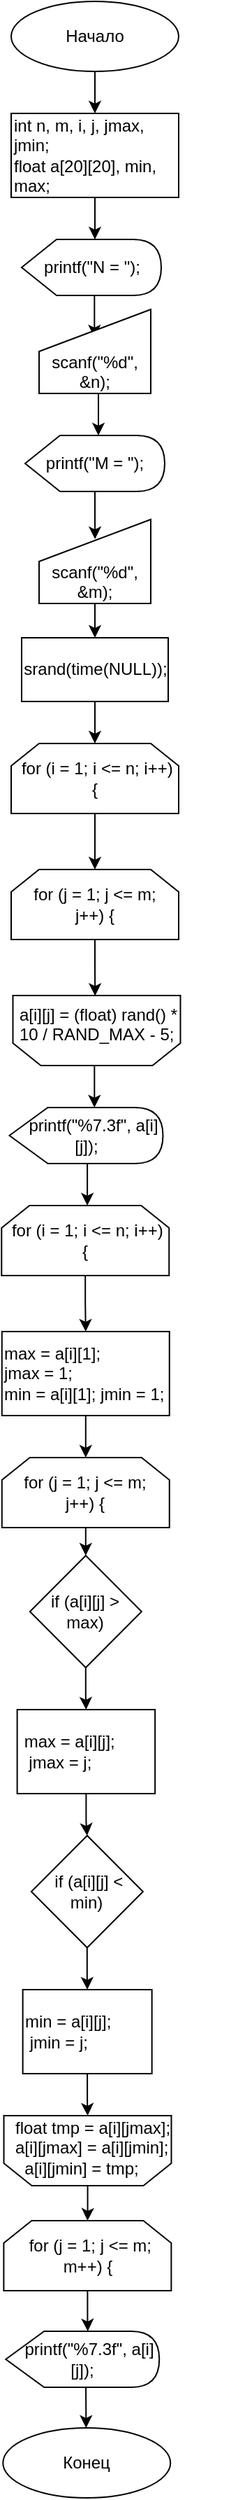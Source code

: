 <mxfile version="15.9.4" type="github">
  <diagram id="C5RBs43oDa-KdzZeNtuy" name="Page-1">
    <mxGraphModel dx="757" dy="530" grid="1" gridSize="10" guides="1" tooltips="1" connect="1" arrows="1" fold="1" page="1" pageScale="1" pageWidth="827" pageHeight="1169" math="0" shadow="0">
      <root>
        <mxCell id="WIyWlLk6GJQsqaUBKTNV-0" />
        <mxCell id="WIyWlLk6GJQsqaUBKTNV-1" parent="WIyWlLk6GJQsqaUBKTNV-0" />
        <mxCell id="GAspWeQBVxfoSVD6iFe_-47" style="edgeStyle=orthogonalEdgeStyle;rounded=0;orthogonalLoop=1;jettySize=auto;html=1;entryX=0;entryY=0;entryDx=52.5;entryDy=0;entryPerimeter=0;" edge="1" parent="WIyWlLk6GJQsqaUBKTNV-1">
          <mxGeometry relative="1" as="geometry">
            <mxPoint x="249.66" y="280" as="sourcePoint" />
            <mxPoint x="249.66" y="310" as="targetPoint" />
          </mxGeometry>
        </mxCell>
        <mxCell id="GAspWeQBVxfoSVD6iFe_-44" style="edgeStyle=orthogonalEdgeStyle;rounded=0;orthogonalLoop=1;jettySize=auto;html=1;entryX=0.5;entryY=0;entryDx=0;entryDy=0;" edge="1" parent="WIyWlLk6GJQsqaUBKTNV-1" source="GAspWeQBVxfoSVD6iFe_-0" target="GAspWeQBVxfoSVD6iFe_-2">
          <mxGeometry relative="1" as="geometry" />
        </mxCell>
        <mxCell id="GAspWeQBVxfoSVD6iFe_-0" value="Начало" style="ellipse;whiteSpace=wrap;html=1;" vertex="1" parent="WIyWlLk6GJQsqaUBKTNV-1">
          <mxGeometry x="190" y="70" width="120" height="50" as="geometry" />
        </mxCell>
        <mxCell id="GAspWeQBVxfoSVD6iFe_-46" style="edgeStyle=orthogonalEdgeStyle;rounded=0;orthogonalLoop=1;jettySize=auto;html=1;entryX=0;entryY=0;entryDx=52.5;entryDy=0;entryPerimeter=0;" edge="1" parent="WIyWlLk6GJQsqaUBKTNV-1" source="GAspWeQBVxfoSVD6iFe_-2" target="GAspWeQBVxfoSVD6iFe_-4">
          <mxGeometry relative="1" as="geometry" />
        </mxCell>
        <mxCell id="GAspWeQBVxfoSVD6iFe_-2" value="&lt;div&gt;int n, m, i, j, jmax, jmin;&lt;/div&gt;&lt;div&gt;float a[20][20], min, max;&lt;/div&gt;" style="rounded=0;whiteSpace=wrap;html=1;align=left;" vertex="1" parent="WIyWlLk6GJQsqaUBKTNV-1">
          <mxGeometry x="190" y="150" width="120" height="60" as="geometry" />
        </mxCell>
        <mxCell id="GAspWeQBVxfoSVD6iFe_-4" value="&lt;div&gt;&amp;nbsp;printf(&quot;N = &quot;);&amp;nbsp;&lt;/div&gt;" style="shape=display;whiteSpace=wrap;html=1;" vertex="1" parent="WIyWlLk6GJQsqaUBKTNV-1">
          <mxGeometry x="197.5" y="240" width="100" height="40" as="geometry" />
        </mxCell>
        <mxCell id="GAspWeQBVxfoSVD6iFe_-50" style="edgeStyle=orthogonalEdgeStyle;rounded=0;orthogonalLoop=1;jettySize=auto;html=1;exitX=0.5;exitY=1;exitDx=0;exitDy=0;entryX=0;entryY=0;entryDx=52.5;entryDy=0;entryPerimeter=0;" edge="1" parent="WIyWlLk6GJQsqaUBKTNV-1" source="GAspWeQBVxfoSVD6iFe_-5" target="GAspWeQBVxfoSVD6iFe_-6">
          <mxGeometry relative="1" as="geometry" />
        </mxCell>
        <mxCell id="GAspWeQBVxfoSVD6iFe_-5" value="&lt;br&gt;&lt;br&gt;scanf(&quot;%d&quot;, &amp;amp;n);" style="shape=manualInput;whiteSpace=wrap;html=1;" vertex="1" parent="WIyWlLk6GJQsqaUBKTNV-1">
          <mxGeometry x="210" y="290" width="80" height="60" as="geometry" />
        </mxCell>
        <mxCell id="GAspWeQBVxfoSVD6iFe_-52" style="edgeStyle=orthogonalEdgeStyle;rounded=0;orthogonalLoop=1;jettySize=auto;html=1;entryX=0.501;entryY=0.234;entryDx=0;entryDy=0;entryPerimeter=0;" edge="1" parent="WIyWlLk6GJQsqaUBKTNV-1" source="GAspWeQBVxfoSVD6iFe_-6" target="GAspWeQBVxfoSVD6iFe_-7">
          <mxGeometry relative="1" as="geometry" />
        </mxCell>
        <mxCell id="GAspWeQBVxfoSVD6iFe_-6" value="&lt;div&gt;&amp;nbsp;printf(&quot;M = &quot;);&amp;nbsp;&lt;/div&gt;" style="shape=display;whiteSpace=wrap;html=1;" vertex="1" parent="WIyWlLk6GJQsqaUBKTNV-1">
          <mxGeometry x="200" y="380" width="100" height="40" as="geometry" />
        </mxCell>
        <mxCell id="GAspWeQBVxfoSVD6iFe_-53" style="edgeStyle=orthogonalEdgeStyle;rounded=0;orthogonalLoop=1;jettySize=auto;html=1;entryX=0.5;entryY=0;entryDx=0;entryDy=0;" edge="1" parent="WIyWlLk6GJQsqaUBKTNV-1" source="GAspWeQBVxfoSVD6iFe_-7" target="GAspWeQBVxfoSVD6iFe_-8">
          <mxGeometry relative="1" as="geometry" />
        </mxCell>
        <mxCell id="GAspWeQBVxfoSVD6iFe_-7" value="&lt;br&gt;&lt;br&gt;scanf(&quot;%d&quot;, &amp;amp;m);" style="shape=manualInput;whiteSpace=wrap;html=1;" vertex="1" parent="WIyWlLk6GJQsqaUBKTNV-1">
          <mxGeometry x="210" y="440" width="80" height="60" as="geometry" />
        </mxCell>
        <mxCell id="GAspWeQBVxfoSVD6iFe_-54" style="edgeStyle=orthogonalEdgeStyle;rounded=0;orthogonalLoop=1;jettySize=auto;html=1;entryX=0.5;entryY=0;entryDx=0;entryDy=0;" edge="1" parent="WIyWlLk6GJQsqaUBKTNV-1" source="GAspWeQBVxfoSVD6iFe_-8" target="GAspWeQBVxfoSVD6iFe_-9">
          <mxGeometry relative="1" as="geometry" />
        </mxCell>
        <mxCell id="GAspWeQBVxfoSVD6iFe_-8" value="srand(time(NULL));" style="rounded=0;whiteSpace=wrap;html=1;" vertex="1" parent="WIyWlLk6GJQsqaUBKTNV-1">
          <mxGeometry x="197.5" y="524.5" width="105" height="45.5" as="geometry" />
        </mxCell>
        <mxCell id="GAspWeQBVxfoSVD6iFe_-55" style="edgeStyle=orthogonalEdgeStyle;rounded=0;orthogonalLoop=1;jettySize=auto;html=1;entryX=0.5;entryY=0;entryDx=0;entryDy=0;" edge="1" parent="WIyWlLk6GJQsqaUBKTNV-1" source="GAspWeQBVxfoSVD6iFe_-9" target="GAspWeQBVxfoSVD6iFe_-10">
          <mxGeometry relative="1" as="geometry" />
        </mxCell>
        <mxCell id="GAspWeQBVxfoSVD6iFe_-9" value="&lt;div&gt;&amp;nbsp;for (i = 1; i &amp;lt;= n; i++) {&lt;/div&gt;" style="shape=loopLimit;whiteSpace=wrap;html=1;" vertex="1" parent="WIyWlLk6GJQsqaUBKTNV-1">
          <mxGeometry x="190" y="600" width="120" height="50" as="geometry" />
        </mxCell>
        <mxCell id="GAspWeQBVxfoSVD6iFe_-57" style="edgeStyle=orthogonalEdgeStyle;rounded=0;orthogonalLoop=1;jettySize=auto;html=1;entryX=0.451;entryY=0.007;entryDx=0;entryDy=0;entryPerimeter=0;" edge="1" parent="WIyWlLk6GJQsqaUBKTNV-1" source="GAspWeQBVxfoSVD6iFe_-10" target="GAspWeQBVxfoSVD6iFe_-12">
          <mxGeometry relative="1" as="geometry" />
        </mxCell>
        <mxCell id="GAspWeQBVxfoSVD6iFe_-10" value="&lt;div&gt;&amp;nbsp;for (j = 1; j &amp;lt;= m;&amp;nbsp;&lt;/div&gt;&lt;div&gt;j++) {&lt;/div&gt;" style="shape=loopLimit;whiteSpace=wrap;html=1;" vertex="1" parent="WIyWlLk6GJQsqaUBKTNV-1">
          <mxGeometry x="190" y="690" width="120" height="50" as="geometry" />
        </mxCell>
        <mxCell id="GAspWeQBVxfoSVD6iFe_-68" value="" style="edgeStyle=orthogonalEdgeStyle;rounded=0;orthogonalLoop=1;jettySize=auto;html=1;" edge="1" parent="WIyWlLk6GJQsqaUBKTNV-1" source="GAspWeQBVxfoSVD6iFe_-13" target="GAspWeQBVxfoSVD6iFe_-14">
          <mxGeometry relative="1" as="geometry" />
        </mxCell>
        <mxCell id="GAspWeQBVxfoSVD6iFe_-13" value="&lt;div&gt;&amp;nbsp;for (i = 1; i &amp;lt;= n; i++) {&lt;/div&gt;" style="shape=loopLimit;whiteSpace=wrap;html=1;" vertex="1" parent="WIyWlLk6GJQsqaUBKTNV-1">
          <mxGeometry x="183.13" y="930" width="120" height="50" as="geometry" />
        </mxCell>
        <mxCell id="GAspWeQBVxfoSVD6iFe_-69" value="" style="edgeStyle=orthogonalEdgeStyle;rounded=0;orthogonalLoop=1;jettySize=auto;html=1;" edge="1" parent="WIyWlLk6GJQsqaUBKTNV-1" source="GAspWeQBVxfoSVD6iFe_-14" target="GAspWeQBVxfoSVD6iFe_-18">
          <mxGeometry relative="1" as="geometry" />
        </mxCell>
        <mxCell id="GAspWeQBVxfoSVD6iFe_-14" value="&lt;div&gt;max = a[i][1];&lt;/div&gt;&lt;div&gt;jmax = 1;&lt;/div&gt;&lt;div&gt;min = a[i][1]; jmin = 1;&lt;/div&gt;" style="rounded=0;whiteSpace=wrap;html=1;align=left;" vertex="1" parent="WIyWlLk6GJQsqaUBKTNV-1">
          <mxGeometry x="183.38" y="1020" width="120" height="60" as="geometry" />
        </mxCell>
        <mxCell id="GAspWeQBVxfoSVD6iFe_-15" value="" style="group" vertex="1" connectable="0" parent="WIyWlLk6GJQsqaUBKTNV-1">
          <mxGeometry x="191.25" y="780" width="127.5" height="50" as="geometry" />
        </mxCell>
        <mxCell id="GAspWeQBVxfoSVD6iFe_-11" value="" style="shape=loopLimit;whiteSpace=wrap;html=1;rotation=-180;" vertex="1" parent="GAspWeQBVxfoSVD6iFe_-15">
          <mxGeometry width="120" height="50" as="geometry" />
        </mxCell>
        <mxCell id="GAspWeQBVxfoSVD6iFe_-12" value="a[i][j] = (float) rand() * 10 / RAND_MAX - 5;" style="text;whiteSpace=wrap;html=1;" vertex="1" parent="GAspWeQBVxfoSVD6iFe_-15">
          <mxGeometry x="2.5" width="125" height="35.714" as="geometry" />
        </mxCell>
        <mxCell id="GAspWeQBVxfoSVD6iFe_-16" style="edgeStyle=orthogonalEdgeStyle;rounded=0;orthogonalLoop=1;jettySize=auto;html=1;exitX=0.5;exitY=1;exitDx=0;exitDy=0;" edge="1" parent="GAspWeQBVxfoSVD6iFe_-15" source="GAspWeQBVxfoSVD6iFe_-12" target="GAspWeQBVxfoSVD6iFe_-12">
          <mxGeometry relative="1" as="geometry" />
        </mxCell>
        <mxCell id="GAspWeQBVxfoSVD6iFe_-22" style="edgeStyle=orthogonalEdgeStyle;rounded=0;orthogonalLoop=1;jettySize=auto;html=1;exitX=0.5;exitY=0;exitDx=0;exitDy=0;" edge="1" parent="GAspWeQBVxfoSVD6iFe_-15" source="GAspWeQBVxfoSVD6iFe_-11" target="GAspWeQBVxfoSVD6iFe_-11">
          <mxGeometry relative="1" as="geometry" />
        </mxCell>
        <mxCell id="GAspWeQBVxfoSVD6iFe_-73" value="" style="edgeStyle=orthogonalEdgeStyle;rounded=0;orthogonalLoop=1;jettySize=auto;html=1;" edge="1" parent="WIyWlLk6GJQsqaUBKTNV-1" source="GAspWeQBVxfoSVD6iFe_-18" target="GAspWeQBVxfoSVD6iFe_-19">
          <mxGeometry relative="1" as="geometry" />
        </mxCell>
        <mxCell id="GAspWeQBVxfoSVD6iFe_-18" value="&lt;div&gt;&amp;nbsp;for (j = 1; j &amp;lt;= m;&amp;nbsp;&lt;/div&gt;&lt;div&gt;j++) {&lt;/div&gt;" style="shape=loopLimit;whiteSpace=wrap;html=1;" vertex="1" parent="WIyWlLk6GJQsqaUBKTNV-1">
          <mxGeometry x="183.38" y="1110" width="120" height="50" as="geometry" />
        </mxCell>
        <mxCell id="GAspWeQBVxfoSVD6iFe_-74" value="" style="edgeStyle=orthogonalEdgeStyle;rounded=0;orthogonalLoop=1;jettySize=auto;html=1;" edge="1" parent="WIyWlLk6GJQsqaUBKTNV-1" source="GAspWeQBVxfoSVD6iFe_-19" target="GAspWeQBVxfoSVD6iFe_-21">
          <mxGeometry relative="1" as="geometry" />
        </mxCell>
        <mxCell id="GAspWeQBVxfoSVD6iFe_-19" value="if (a[i][j] &amp;gt; max)" style="rhombus;whiteSpace=wrap;html=1;" vertex="1" parent="WIyWlLk6GJQsqaUBKTNV-1">
          <mxGeometry x="203.44" y="1180" width="80" height="80" as="geometry" />
        </mxCell>
        <mxCell id="GAspWeQBVxfoSVD6iFe_-75" value="" style="edgeStyle=orthogonalEdgeStyle;rounded=0;orthogonalLoop=1;jettySize=auto;html=1;" edge="1" parent="WIyWlLk6GJQsqaUBKTNV-1" source="GAspWeQBVxfoSVD6iFe_-21" target="GAspWeQBVxfoSVD6iFe_-24">
          <mxGeometry relative="1" as="geometry" />
        </mxCell>
        <mxCell id="GAspWeQBVxfoSVD6iFe_-21" value="&lt;div&gt;&amp;nbsp;max = a[i][j];&lt;/div&gt;&lt;div&gt;&amp;nbsp; jmax = j;&lt;/div&gt;" style="rounded=0;whiteSpace=wrap;html=1;align=left;" vertex="1" parent="WIyWlLk6GJQsqaUBKTNV-1">
          <mxGeometry x="194.32" y="1290" width="98.75" height="60" as="geometry" />
        </mxCell>
        <mxCell id="GAspWeQBVxfoSVD6iFe_-23" value="&lt;span style=&quot;text-align: left&quot;&gt;&amp;nbsp; &amp;nbsp;printf(&quot;%7.3f&quot;, a[i][j]);&lt;/span&gt;" style="shape=display;whiteSpace=wrap;html=1;" vertex="1" parent="WIyWlLk6GJQsqaUBKTNV-1">
          <mxGeometry x="188.75" y="860" width="110" height="40" as="geometry" />
        </mxCell>
        <mxCell id="GAspWeQBVxfoSVD6iFe_-76" value="" style="edgeStyle=orthogonalEdgeStyle;rounded=0;orthogonalLoop=1;jettySize=auto;html=1;" edge="1" parent="WIyWlLk6GJQsqaUBKTNV-1" source="GAspWeQBVxfoSVD6iFe_-24" target="GAspWeQBVxfoSVD6iFe_-25">
          <mxGeometry relative="1" as="geometry" />
        </mxCell>
        <mxCell id="GAspWeQBVxfoSVD6iFe_-24" value="&amp;nbsp;if (a[i][j] &amp;lt; min)" style="rhombus;whiteSpace=wrap;html=1;" vertex="1" parent="WIyWlLk6GJQsqaUBKTNV-1">
          <mxGeometry x="204.44" y="1380" width="80" height="80" as="geometry" />
        </mxCell>
        <mxCell id="GAspWeQBVxfoSVD6iFe_-77" value="" style="edgeStyle=orthogonalEdgeStyle;rounded=0;orthogonalLoop=1;jettySize=auto;html=1;" edge="1" parent="WIyWlLk6GJQsqaUBKTNV-1" source="GAspWeQBVxfoSVD6iFe_-25" target="GAspWeQBVxfoSVD6iFe_-28">
          <mxGeometry relative="1" as="geometry" />
        </mxCell>
        <mxCell id="GAspWeQBVxfoSVD6iFe_-25" value="&lt;div&gt;min = a[i][j];&lt;/div&gt;&lt;div&gt;&amp;nbsp;jmin = j;&lt;/div&gt;" style="rounded=0;whiteSpace=wrap;html=1;align=left;" vertex="1" parent="WIyWlLk6GJQsqaUBKTNV-1">
          <mxGeometry x="198.32" y="1490" width="92.5" height="60" as="geometry" />
        </mxCell>
        <mxCell id="GAspWeQBVxfoSVD6iFe_-27" value="" style="group" vertex="1" connectable="0" parent="WIyWlLk6GJQsqaUBKTNV-1">
          <mxGeometry x="191" y="1600" width="160" height="55" as="geometry" />
        </mxCell>
        <mxCell id="GAspWeQBVxfoSVD6iFe_-28" value="" style="shape=loopLimit;whiteSpace=wrap;html=1;rotation=-180;" vertex="1" parent="GAspWeQBVxfoSVD6iFe_-27">
          <mxGeometry x="-6.25" y="-20" width="120" height="50" as="geometry" />
        </mxCell>
        <mxCell id="GAspWeQBVxfoSVD6iFe_-30" style="edgeStyle=orthogonalEdgeStyle;rounded=0;orthogonalLoop=1;jettySize=auto;html=1;exitX=0.5;exitY=1;exitDx=0;exitDy=0;" edge="1" parent="GAspWeQBVxfoSVD6iFe_-27">
          <mxGeometry relative="1" as="geometry">
            <mxPoint x="63.75" y="15.714" as="sourcePoint" />
            <mxPoint x="63.75" y="15.714" as="targetPoint" />
          </mxGeometry>
        </mxCell>
        <mxCell id="GAspWeQBVxfoSVD6iFe_-31" style="edgeStyle=orthogonalEdgeStyle;rounded=0;orthogonalLoop=1;jettySize=auto;html=1;exitX=0.5;exitY=0;exitDx=0;exitDy=0;" edge="1" parent="GAspWeQBVxfoSVD6iFe_-27" source="GAspWeQBVxfoSVD6iFe_-28" target="GAspWeQBVxfoSVD6iFe_-28">
          <mxGeometry relative="1" as="geometry" />
        </mxCell>
        <mxCell id="GAspWeQBVxfoSVD6iFe_-84" value="float tmp = a[i][jmax];&lt;br&gt;a[i][jmax] = a[i][jmin];&lt;br&gt;&amp;nbsp; a[i][jmin] = tmp;" style="text;whiteSpace=wrap;html=1;" vertex="1" parent="GAspWeQBVxfoSVD6iFe_-27">
          <mxGeometry y="-25" width="160" height="60" as="geometry" />
        </mxCell>
        <mxCell id="GAspWeQBVxfoSVD6iFe_-80" style="edgeStyle=orthogonalEdgeStyle;rounded=0;orthogonalLoop=1;jettySize=auto;html=1;entryX=0;entryY=0;entryDx=58.75;entryDy=0;entryPerimeter=0;" edge="1" parent="WIyWlLk6GJQsqaUBKTNV-1" source="GAspWeQBVxfoSVD6iFe_-33" target="GAspWeQBVxfoSVD6iFe_-41">
          <mxGeometry relative="1" as="geometry" />
        </mxCell>
        <mxCell id="GAspWeQBVxfoSVD6iFe_-33" value="&lt;div&gt;&amp;nbsp;for (j = 1; j &amp;lt;= m; m++) {&lt;/div&gt;" style="shape=loopLimit;whiteSpace=wrap;html=1;" vertex="1" parent="WIyWlLk6GJQsqaUBKTNV-1">
          <mxGeometry x="184.69" y="1655" width="120" height="50" as="geometry" />
        </mxCell>
        <mxCell id="GAspWeQBVxfoSVD6iFe_-41" value="&amp;nbsp; &amp;nbsp;printf(&quot;%7.3f&quot;, a[i][j]);" style="shape=display;whiteSpace=wrap;html=1;" vertex="1" parent="WIyWlLk6GJQsqaUBKTNV-1">
          <mxGeometry x="186.13" y="1734" width="110" height="40" as="geometry" />
        </mxCell>
        <mxCell id="GAspWeQBVxfoSVD6iFe_-43" value="Конец" style="ellipse;whiteSpace=wrap;html=1;" vertex="1" parent="WIyWlLk6GJQsqaUBKTNV-1">
          <mxGeometry x="184.13" y="1803" width="120" height="50" as="geometry" />
        </mxCell>
        <mxCell id="GAspWeQBVxfoSVD6iFe_-61" style="edgeStyle=orthogonalEdgeStyle;rounded=0;orthogonalLoop=1;jettySize=auto;html=1;entryX=0;entryY=0;entryDx=52.5;entryDy=0;entryPerimeter=0;" edge="1" parent="WIyWlLk6GJQsqaUBKTNV-1">
          <mxGeometry relative="1" as="geometry">
            <mxPoint x="249.66" y="830" as="sourcePoint" />
            <mxPoint x="249.66" y="860" as="targetPoint" />
          </mxGeometry>
        </mxCell>
        <mxCell id="GAspWeQBVxfoSVD6iFe_-79" style="edgeStyle=orthogonalEdgeStyle;rounded=0;orthogonalLoop=1;jettySize=auto;html=1;entryX=0.5;entryY=0;entryDx=0;entryDy=0;" edge="1" parent="WIyWlLk6GJQsqaUBKTNV-1" source="GAspWeQBVxfoSVD6iFe_-28" target="GAspWeQBVxfoSVD6iFe_-33">
          <mxGeometry relative="1" as="geometry" />
        </mxCell>
        <mxCell id="GAspWeQBVxfoSVD6iFe_-85" style="edgeStyle=orthogonalEdgeStyle;rounded=0;orthogonalLoop=1;jettySize=auto;html=1;entryX=0;entryY=0;entryDx=58.75;entryDy=0;entryPerimeter=0;" edge="1" parent="WIyWlLk6GJQsqaUBKTNV-1">
          <mxGeometry relative="1" as="geometry">
            <mxPoint x="243.518" y="1774" as="sourcePoint" />
            <mxPoint x="243.7" y="1803.0" as="targetPoint" />
          </mxGeometry>
        </mxCell>
        <mxCell id="GAspWeQBVxfoSVD6iFe_-86" style="edgeStyle=orthogonalEdgeStyle;rounded=0;orthogonalLoop=1;jettySize=auto;html=1;entryX=0;entryY=0;entryDx=52.5;entryDy=0;entryPerimeter=0;" edge="1" parent="WIyWlLk6GJQsqaUBKTNV-1">
          <mxGeometry relative="1" as="geometry">
            <mxPoint x="244.56" y="900" as="sourcePoint" />
            <mxPoint x="244.56" y="930" as="targetPoint" />
          </mxGeometry>
        </mxCell>
      </root>
    </mxGraphModel>
  </diagram>
</mxfile>

